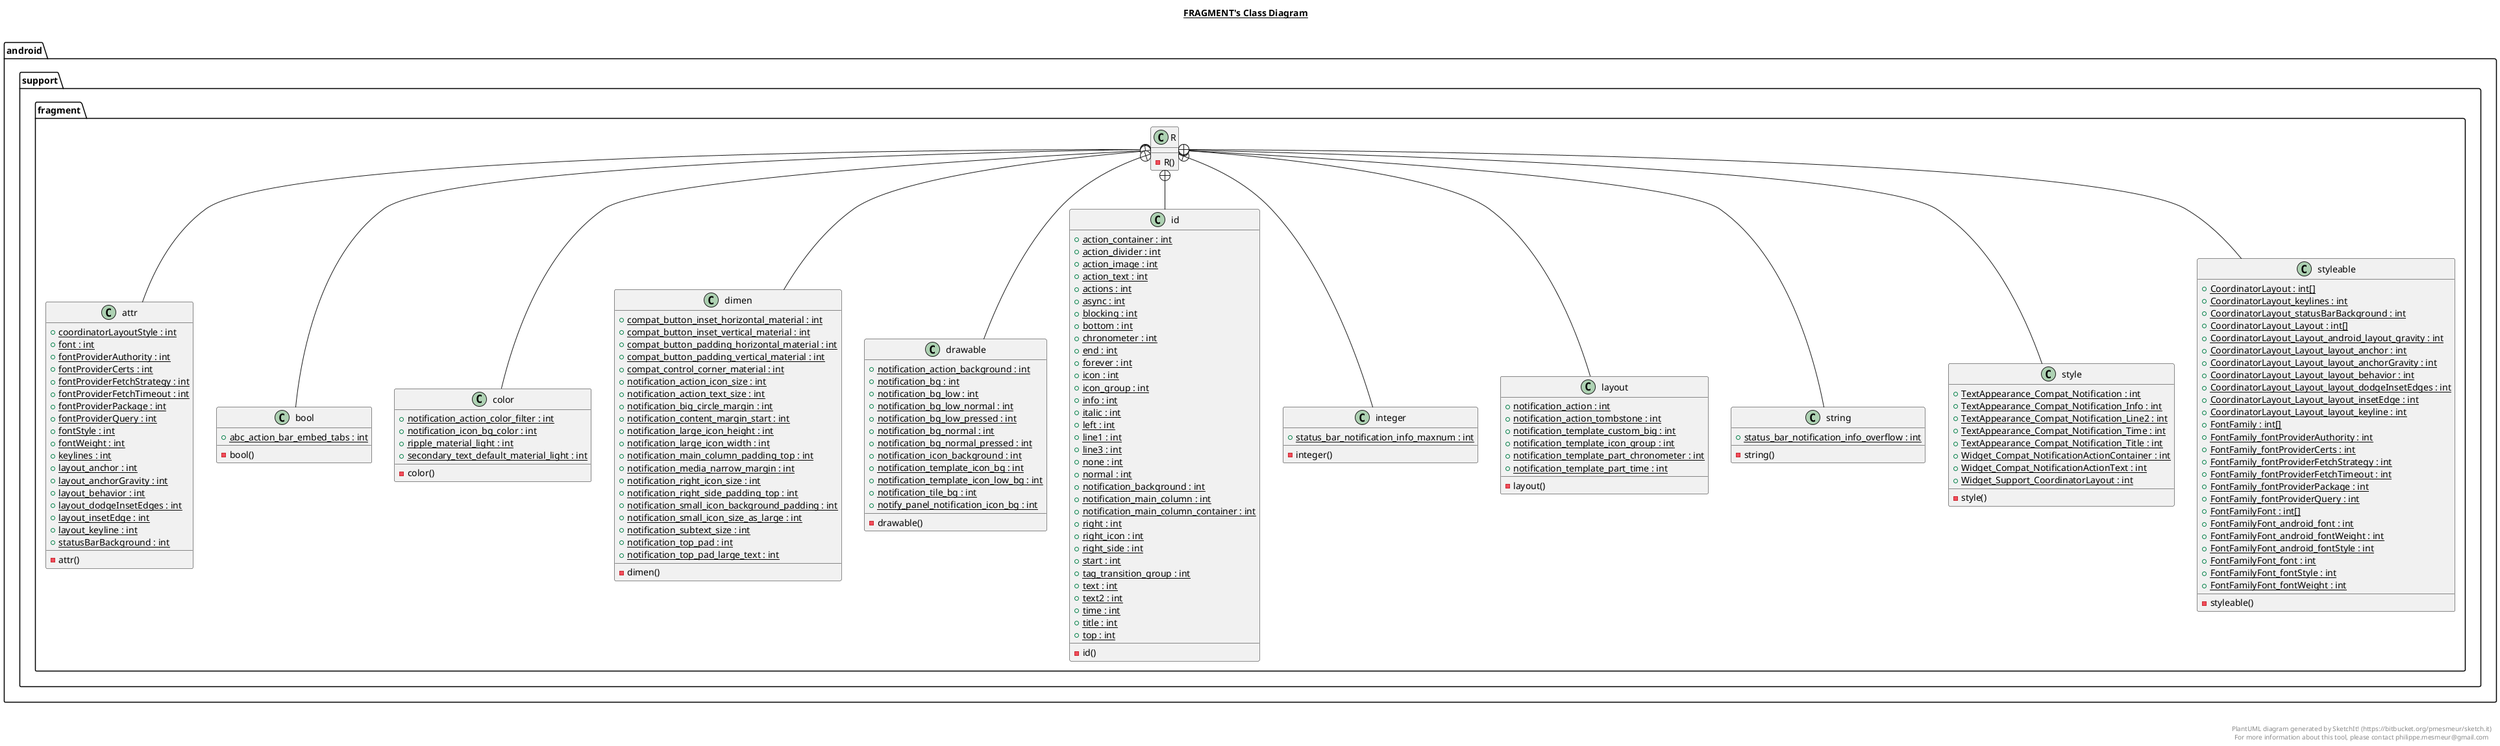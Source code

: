 @startuml

title __FRAGMENT's Class Diagram__\n

  package android.support.fragment {
    class R {
        - R()
    }
  }
  

  package android.support.fragment {
    class attr {
        {static} + coordinatorLayoutStyle : int
        {static} + font : int
        {static} + fontProviderAuthority : int
        {static} + fontProviderCerts : int
        {static} + fontProviderFetchStrategy : int
        {static} + fontProviderFetchTimeout : int
        {static} + fontProviderPackage : int
        {static} + fontProviderQuery : int
        {static} + fontStyle : int
        {static} + fontWeight : int
        {static} + keylines : int
        {static} + layout_anchor : int
        {static} + layout_anchorGravity : int
        {static} + layout_behavior : int
        {static} + layout_dodgeInsetEdges : int
        {static} + layout_insetEdge : int
        {static} + layout_keyline : int
        {static} + statusBarBackground : int
        - attr()
    }
  }
  

  package android.support.fragment {
    class bool {
        {static} + abc_action_bar_embed_tabs : int
        - bool()
    }
  }
  

  package android.support.fragment {
    class color {
        {static} + notification_action_color_filter : int
        {static} + notification_icon_bg_color : int
        {static} + ripple_material_light : int
        {static} + secondary_text_default_material_light : int
        - color()
    }
  }
  

  package android.support.fragment {
    class dimen {
        {static} + compat_button_inset_horizontal_material : int
        {static} + compat_button_inset_vertical_material : int
        {static} + compat_button_padding_horizontal_material : int
        {static} + compat_button_padding_vertical_material : int
        {static} + compat_control_corner_material : int
        {static} + notification_action_icon_size : int
        {static} + notification_action_text_size : int
        {static} + notification_big_circle_margin : int
        {static} + notification_content_margin_start : int
        {static} + notification_large_icon_height : int
        {static} + notification_large_icon_width : int
        {static} + notification_main_column_padding_top : int
        {static} + notification_media_narrow_margin : int
        {static} + notification_right_icon_size : int
        {static} + notification_right_side_padding_top : int
        {static} + notification_small_icon_background_padding : int
        {static} + notification_small_icon_size_as_large : int
        {static} + notification_subtext_size : int
        {static} + notification_top_pad : int
        {static} + notification_top_pad_large_text : int
        - dimen()
    }
  }
  

  package android.support.fragment {
    class drawable {
        {static} + notification_action_background : int
        {static} + notification_bg : int
        {static} + notification_bg_low : int
        {static} + notification_bg_low_normal : int
        {static} + notification_bg_low_pressed : int
        {static} + notification_bg_normal : int
        {static} + notification_bg_normal_pressed : int
        {static} + notification_icon_background : int
        {static} + notification_template_icon_bg : int
        {static} + notification_template_icon_low_bg : int
        {static} + notification_tile_bg : int
        {static} + notify_panel_notification_icon_bg : int
        - drawable()
    }
  }
  

  package android.support.fragment {
    class id {
        {static} + action_container : int
        {static} + action_divider : int
        {static} + action_image : int
        {static} + action_text : int
        {static} + actions : int
        {static} + async : int
        {static} + blocking : int
        {static} + bottom : int
        {static} + chronometer : int
        {static} + end : int
        {static} + forever : int
        {static} + icon : int
        {static} + icon_group : int
        {static} + info : int
        {static} + italic : int
        {static} + left : int
        {static} + line1 : int
        {static} + line3 : int
        {static} + none : int
        {static} + normal : int
        {static} + notification_background : int
        {static} + notification_main_column : int
        {static} + notification_main_column_container : int
        {static} + right : int
        {static} + right_icon : int
        {static} + right_side : int
        {static} + start : int
        {static} + tag_transition_group : int
        {static} + text : int
        {static} + text2 : int
        {static} + time : int
        {static} + title : int
        {static} + top : int
        - id()
    }
  }
  

  package android.support.fragment {
    class integer {
        {static} + status_bar_notification_info_maxnum : int
        - integer()
    }
  }
  

  package android.support.fragment {
    class layout {
        {static} + notification_action : int
        {static} + notification_action_tombstone : int
        {static} + notification_template_custom_big : int
        {static} + notification_template_icon_group : int
        {static} + notification_template_part_chronometer : int
        {static} + notification_template_part_time : int
        - layout()
    }
  }
  

  package android.support.fragment {
    class string {
        {static} + status_bar_notification_info_overflow : int
        - string()
    }
  }
  

  package android.support.fragment {
    class style {
        {static} + TextAppearance_Compat_Notification : int
        {static} + TextAppearance_Compat_Notification_Info : int
        {static} + TextAppearance_Compat_Notification_Line2 : int
        {static} + TextAppearance_Compat_Notification_Time : int
        {static} + TextAppearance_Compat_Notification_Title : int
        {static} + Widget_Compat_NotificationActionContainer : int
        {static} + Widget_Compat_NotificationActionText : int
        {static} + Widget_Support_CoordinatorLayout : int
        - style()
    }
  }
  

  package android.support.fragment {
    class styleable {
        {static} + CoordinatorLayout : int[]
        {static} + CoordinatorLayout_keylines : int
        {static} + CoordinatorLayout_statusBarBackground : int
        {static} + CoordinatorLayout_Layout : int[]
        {static} + CoordinatorLayout_Layout_android_layout_gravity : int
        {static} + CoordinatorLayout_Layout_layout_anchor : int
        {static} + CoordinatorLayout_Layout_layout_anchorGravity : int
        {static} + CoordinatorLayout_Layout_layout_behavior : int
        {static} + CoordinatorLayout_Layout_layout_dodgeInsetEdges : int
        {static} + CoordinatorLayout_Layout_layout_insetEdge : int
        {static} + CoordinatorLayout_Layout_layout_keyline : int
        {static} + FontFamily : int[]
        {static} + FontFamily_fontProviderAuthority : int
        {static} + FontFamily_fontProviderCerts : int
        {static} + FontFamily_fontProviderFetchStrategy : int
        {static} + FontFamily_fontProviderFetchTimeout : int
        {static} + FontFamily_fontProviderPackage : int
        {static} + FontFamily_fontProviderQuery : int
        {static} + FontFamilyFont : int[]
        {static} + FontFamilyFont_android_font : int
        {static} + FontFamilyFont_android_fontWeight : int
        {static} + FontFamilyFont_android_fontStyle : int
        {static} + FontFamilyFont_font : int
        {static} + FontFamilyFont_fontStyle : int
        {static} + FontFamilyFont_fontWeight : int
        - styleable()
    }
  }
  

  R +-down- attr
  R +-down- bool
  R +-down- color
  R +-down- dimen
  R +-down- drawable
  R +-down- id
  R +-down- integer
  R +-down- layout
  R +-down- string
  R +-down- style
  R +-down- styleable


right footer


PlantUML diagram generated by SketchIt! (https://bitbucket.org/pmesmeur/sketch.it)
For more information about this tool, please contact philippe.mesmeur@gmail.com
endfooter

@enduml
